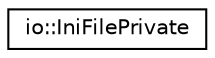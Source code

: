 digraph "Graphical Class Hierarchy"
{
 // LATEX_PDF_SIZE
  edge [fontname="Helvetica",fontsize="10",labelfontname="Helvetica",labelfontsize="10"];
  node [fontname="Helvetica",fontsize="10",shape=record];
  rankdir="LR";
  Node0 [label="io::IniFilePrivate",height=0.2,width=0.4,color="black", fillcolor="white", style="filled",URL="$classio_1_1_ini_file_private.html",tooltip=" "];
}
